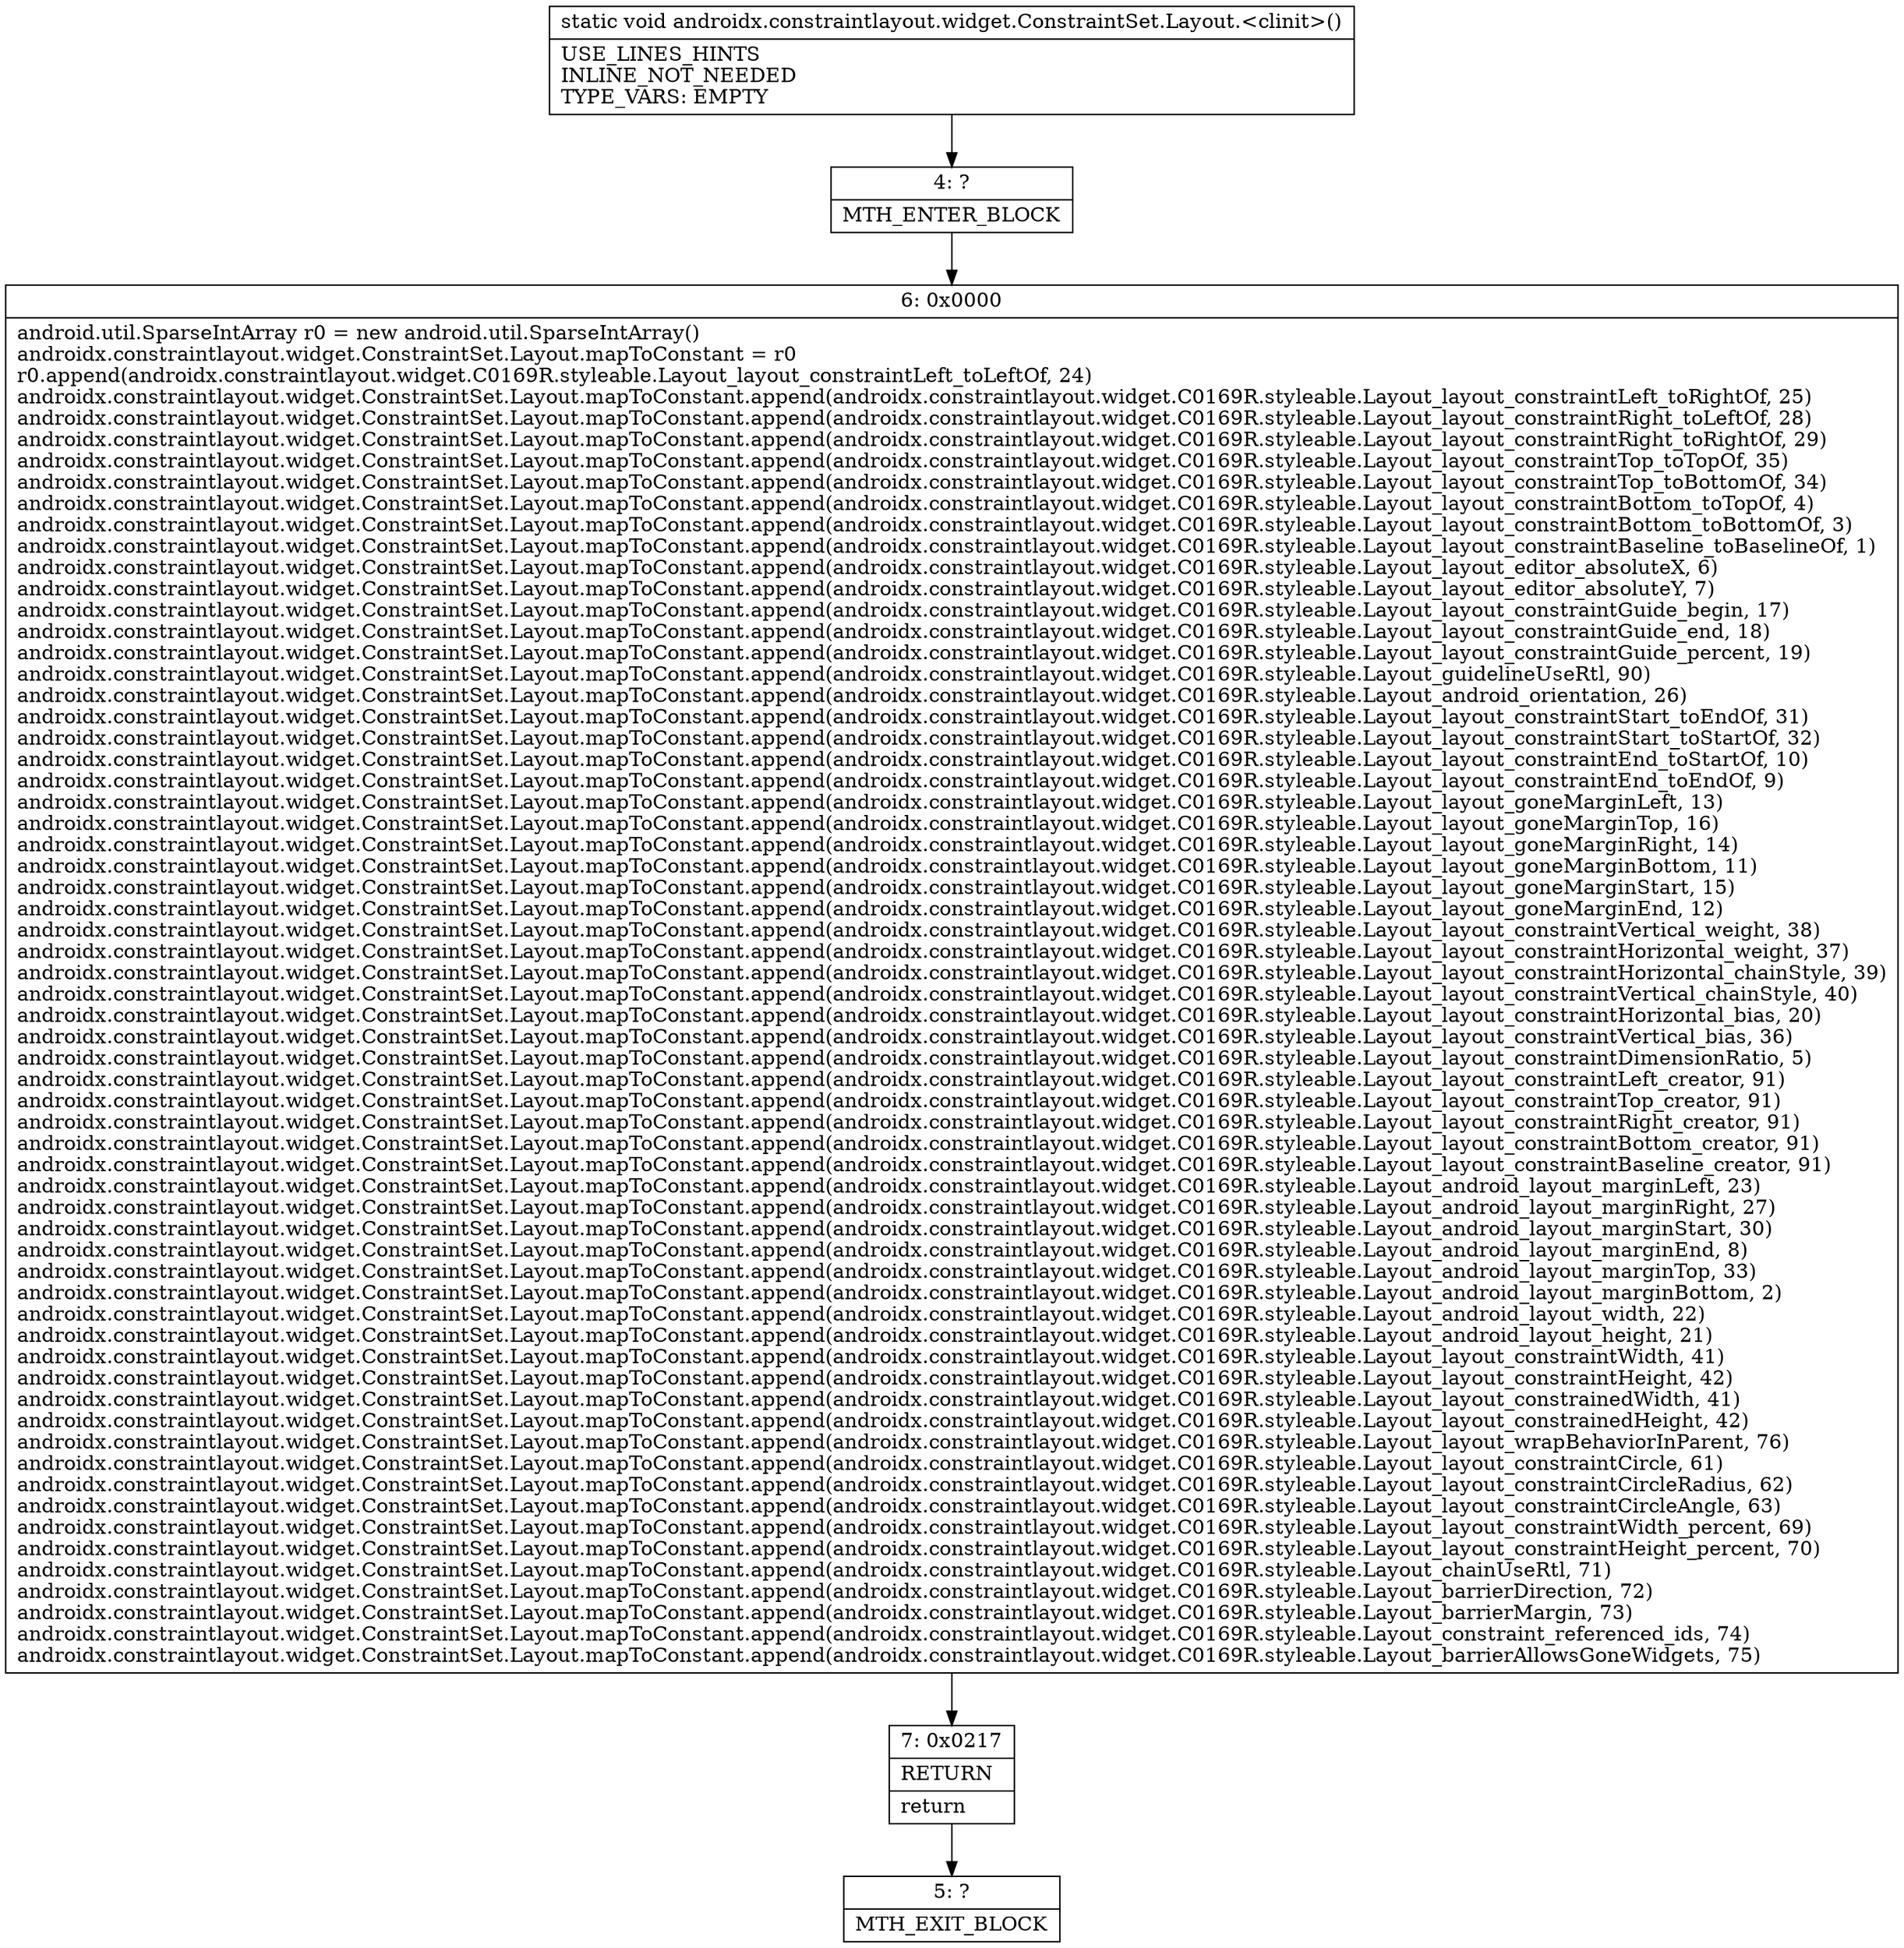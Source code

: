 digraph "CFG forandroidx.constraintlayout.widget.ConstraintSet.Layout.\<clinit\>()V" {
Node_4 [shape=record,label="{4\:\ ?|MTH_ENTER_BLOCK\l}"];
Node_6 [shape=record,label="{6\:\ 0x0000|android.util.SparseIntArray r0 = new android.util.SparseIntArray()\landroidx.constraintlayout.widget.ConstraintSet.Layout.mapToConstant = r0\lr0.append(androidx.constraintlayout.widget.C0169R.styleable.Layout_layout_constraintLeft_toLeftOf, 24)\landroidx.constraintlayout.widget.ConstraintSet.Layout.mapToConstant.append(androidx.constraintlayout.widget.C0169R.styleable.Layout_layout_constraintLeft_toRightOf, 25)\landroidx.constraintlayout.widget.ConstraintSet.Layout.mapToConstant.append(androidx.constraintlayout.widget.C0169R.styleable.Layout_layout_constraintRight_toLeftOf, 28)\landroidx.constraintlayout.widget.ConstraintSet.Layout.mapToConstant.append(androidx.constraintlayout.widget.C0169R.styleable.Layout_layout_constraintRight_toRightOf, 29)\landroidx.constraintlayout.widget.ConstraintSet.Layout.mapToConstant.append(androidx.constraintlayout.widget.C0169R.styleable.Layout_layout_constraintTop_toTopOf, 35)\landroidx.constraintlayout.widget.ConstraintSet.Layout.mapToConstant.append(androidx.constraintlayout.widget.C0169R.styleable.Layout_layout_constraintTop_toBottomOf, 34)\landroidx.constraintlayout.widget.ConstraintSet.Layout.mapToConstant.append(androidx.constraintlayout.widget.C0169R.styleable.Layout_layout_constraintBottom_toTopOf, 4)\landroidx.constraintlayout.widget.ConstraintSet.Layout.mapToConstant.append(androidx.constraintlayout.widget.C0169R.styleable.Layout_layout_constraintBottom_toBottomOf, 3)\landroidx.constraintlayout.widget.ConstraintSet.Layout.mapToConstant.append(androidx.constraintlayout.widget.C0169R.styleable.Layout_layout_constraintBaseline_toBaselineOf, 1)\landroidx.constraintlayout.widget.ConstraintSet.Layout.mapToConstant.append(androidx.constraintlayout.widget.C0169R.styleable.Layout_layout_editor_absoluteX, 6)\landroidx.constraintlayout.widget.ConstraintSet.Layout.mapToConstant.append(androidx.constraintlayout.widget.C0169R.styleable.Layout_layout_editor_absoluteY, 7)\landroidx.constraintlayout.widget.ConstraintSet.Layout.mapToConstant.append(androidx.constraintlayout.widget.C0169R.styleable.Layout_layout_constraintGuide_begin, 17)\landroidx.constraintlayout.widget.ConstraintSet.Layout.mapToConstant.append(androidx.constraintlayout.widget.C0169R.styleable.Layout_layout_constraintGuide_end, 18)\landroidx.constraintlayout.widget.ConstraintSet.Layout.mapToConstant.append(androidx.constraintlayout.widget.C0169R.styleable.Layout_layout_constraintGuide_percent, 19)\landroidx.constraintlayout.widget.ConstraintSet.Layout.mapToConstant.append(androidx.constraintlayout.widget.C0169R.styleable.Layout_guidelineUseRtl, 90)\landroidx.constraintlayout.widget.ConstraintSet.Layout.mapToConstant.append(androidx.constraintlayout.widget.C0169R.styleable.Layout_android_orientation, 26)\landroidx.constraintlayout.widget.ConstraintSet.Layout.mapToConstant.append(androidx.constraintlayout.widget.C0169R.styleable.Layout_layout_constraintStart_toEndOf, 31)\landroidx.constraintlayout.widget.ConstraintSet.Layout.mapToConstant.append(androidx.constraintlayout.widget.C0169R.styleable.Layout_layout_constraintStart_toStartOf, 32)\landroidx.constraintlayout.widget.ConstraintSet.Layout.mapToConstant.append(androidx.constraintlayout.widget.C0169R.styleable.Layout_layout_constraintEnd_toStartOf, 10)\landroidx.constraintlayout.widget.ConstraintSet.Layout.mapToConstant.append(androidx.constraintlayout.widget.C0169R.styleable.Layout_layout_constraintEnd_toEndOf, 9)\landroidx.constraintlayout.widget.ConstraintSet.Layout.mapToConstant.append(androidx.constraintlayout.widget.C0169R.styleable.Layout_layout_goneMarginLeft, 13)\landroidx.constraintlayout.widget.ConstraintSet.Layout.mapToConstant.append(androidx.constraintlayout.widget.C0169R.styleable.Layout_layout_goneMarginTop, 16)\landroidx.constraintlayout.widget.ConstraintSet.Layout.mapToConstant.append(androidx.constraintlayout.widget.C0169R.styleable.Layout_layout_goneMarginRight, 14)\landroidx.constraintlayout.widget.ConstraintSet.Layout.mapToConstant.append(androidx.constraintlayout.widget.C0169R.styleable.Layout_layout_goneMarginBottom, 11)\landroidx.constraintlayout.widget.ConstraintSet.Layout.mapToConstant.append(androidx.constraintlayout.widget.C0169R.styleable.Layout_layout_goneMarginStart, 15)\landroidx.constraintlayout.widget.ConstraintSet.Layout.mapToConstant.append(androidx.constraintlayout.widget.C0169R.styleable.Layout_layout_goneMarginEnd, 12)\landroidx.constraintlayout.widget.ConstraintSet.Layout.mapToConstant.append(androidx.constraintlayout.widget.C0169R.styleable.Layout_layout_constraintVertical_weight, 38)\landroidx.constraintlayout.widget.ConstraintSet.Layout.mapToConstant.append(androidx.constraintlayout.widget.C0169R.styleable.Layout_layout_constraintHorizontal_weight, 37)\landroidx.constraintlayout.widget.ConstraintSet.Layout.mapToConstant.append(androidx.constraintlayout.widget.C0169R.styleable.Layout_layout_constraintHorizontal_chainStyle, 39)\landroidx.constraintlayout.widget.ConstraintSet.Layout.mapToConstant.append(androidx.constraintlayout.widget.C0169R.styleable.Layout_layout_constraintVertical_chainStyle, 40)\landroidx.constraintlayout.widget.ConstraintSet.Layout.mapToConstant.append(androidx.constraintlayout.widget.C0169R.styleable.Layout_layout_constraintHorizontal_bias, 20)\landroidx.constraintlayout.widget.ConstraintSet.Layout.mapToConstant.append(androidx.constraintlayout.widget.C0169R.styleable.Layout_layout_constraintVertical_bias, 36)\landroidx.constraintlayout.widget.ConstraintSet.Layout.mapToConstant.append(androidx.constraintlayout.widget.C0169R.styleable.Layout_layout_constraintDimensionRatio, 5)\landroidx.constraintlayout.widget.ConstraintSet.Layout.mapToConstant.append(androidx.constraintlayout.widget.C0169R.styleable.Layout_layout_constraintLeft_creator, 91)\landroidx.constraintlayout.widget.ConstraintSet.Layout.mapToConstant.append(androidx.constraintlayout.widget.C0169R.styleable.Layout_layout_constraintTop_creator, 91)\landroidx.constraintlayout.widget.ConstraintSet.Layout.mapToConstant.append(androidx.constraintlayout.widget.C0169R.styleable.Layout_layout_constraintRight_creator, 91)\landroidx.constraintlayout.widget.ConstraintSet.Layout.mapToConstant.append(androidx.constraintlayout.widget.C0169R.styleable.Layout_layout_constraintBottom_creator, 91)\landroidx.constraintlayout.widget.ConstraintSet.Layout.mapToConstant.append(androidx.constraintlayout.widget.C0169R.styleable.Layout_layout_constraintBaseline_creator, 91)\landroidx.constraintlayout.widget.ConstraintSet.Layout.mapToConstant.append(androidx.constraintlayout.widget.C0169R.styleable.Layout_android_layout_marginLeft, 23)\landroidx.constraintlayout.widget.ConstraintSet.Layout.mapToConstant.append(androidx.constraintlayout.widget.C0169R.styleable.Layout_android_layout_marginRight, 27)\landroidx.constraintlayout.widget.ConstraintSet.Layout.mapToConstant.append(androidx.constraintlayout.widget.C0169R.styleable.Layout_android_layout_marginStart, 30)\landroidx.constraintlayout.widget.ConstraintSet.Layout.mapToConstant.append(androidx.constraintlayout.widget.C0169R.styleable.Layout_android_layout_marginEnd, 8)\landroidx.constraintlayout.widget.ConstraintSet.Layout.mapToConstant.append(androidx.constraintlayout.widget.C0169R.styleable.Layout_android_layout_marginTop, 33)\landroidx.constraintlayout.widget.ConstraintSet.Layout.mapToConstant.append(androidx.constraintlayout.widget.C0169R.styleable.Layout_android_layout_marginBottom, 2)\landroidx.constraintlayout.widget.ConstraintSet.Layout.mapToConstant.append(androidx.constraintlayout.widget.C0169R.styleable.Layout_android_layout_width, 22)\landroidx.constraintlayout.widget.ConstraintSet.Layout.mapToConstant.append(androidx.constraintlayout.widget.C0169R.styleable.Layout_android_layout_height, 21)\landroidx.constraintlayout.widget.ConstraintSet.Layout.mapToConstant.append(androidx.constraintlayout.widget.C0169R.styleable.Layout_layout_constraintWidth, 41)\landroidx.constraintlayout.widget.ConstraintSet.Layout.mapToConstant.append(androidx.constraintlayout.widget.C0169R.styleable.Layout_layout_constraintHeight, 42)\landroidx.constraintlayout.widget.ConstraintSet.Layout.mapToConstant.append(androidx.constraintlayout.widget.C0169R.styleable.Layout_layout_constrainedWidth, 41)\landroidx.constraintlayout.widget.ConstraintSet.Layout.mapToConstant.append(androidx.constraintlayout.widget.C0169R.styleable.Layout_layout_constrainedHeight, 42)\landroidx.constraintlayout.widget.ConstraintSet.Layout.mapToConstant.append(androidx.constraintlayout.widget.C0169R.styleable.Layout_layout_wrapBehaviorInParent, 76)\landroidx.constraintlayout.widget.ConstraintSet.Layout.mapToConstant.append(androidx.constraintlayout.widget.C0169R.styleable.Layout_layout_constraintCircle, 61)\landroidx.constraintlayout.widget.ConstraintSet.Layout.mapToConstant.append(androidx.constraintlayout.widget.C0169R.styleable.Layout_layout_constraintCircleRadius, 62)\landroidx.constraintlayout.widget.ConstraintSet.Layout.mapToConstant.append(androidx.constraintlayout.widget.C0169R.styleable.Layout_layout_constraintCircleAngle, 63)\landroidx.constraintlayout.widget.ConstraintSet.Layout.mapToConstant.append(androidx.constraintlayout.widget.C0169R.styleable.Layout_layout_constraintWidth_percent, 69)\landroidx.constraintlayout.widget.ConstraintSet.Layout.mapToConstant.append(androidx.constraintlayout.widget.C0169R.styleable.Layout_layout_constraintHeight_percent, 70)\landroidx.constraintlayout.widget.ConstraintSet.Layout.mapToConstant.append(androidx.constraintlayout.widget.C0169R.styleable.Layout_chainUseRtl, 71)\landroidx.constraintlayout.widget.ConstraintSet.Layout.mapToConstant.append(androidx.constraintlayout.widget.C0169R.styleable.Layout_barrierDirection, 72)\landroidx.constraintlayout.widget.ConstraintSet.Layout.mapToConstant.append(androidx.constraintlayout.widget.C0169R.styleable.Layout_barrierMargin, 73)\landroidx.constraintlayout.widget.ConstraintSet.Layout.mapToConstant.append(androidx.constraintlayout.widget.C0169R.styleable.Layout_constraint_referenced_ids, 74)\landroidx.constraintlayout.widget.ConstraintSet.Layout.mapToConstant.append(androidx.constraintlayout.widget.C0169R.styleable.Layout_barrierAllowsGoneWidgets, 75)\l}"];
Node_7 [shape=record,label="{7\:\ 0x0217|RETURN\l|return\l}"];
Node_5 [shape=record,label="{5\:\ ?|MTH_EXIT_BLOCK\l}"];
MethodNode[shape=record,label="{static void androidx.constraintlayout.widget.ConstraintSet.Layout.\<clinit\>()  | USE_LINES_HINTS\lINLINE_NOT_NEEDED\lTYPE_VARS: EMPTY\l}"];
MethodNode -> Node_4;Node_4 -> Node_6;
Node_6 -> Node_7;
Node_7 -> Node_5;
}

